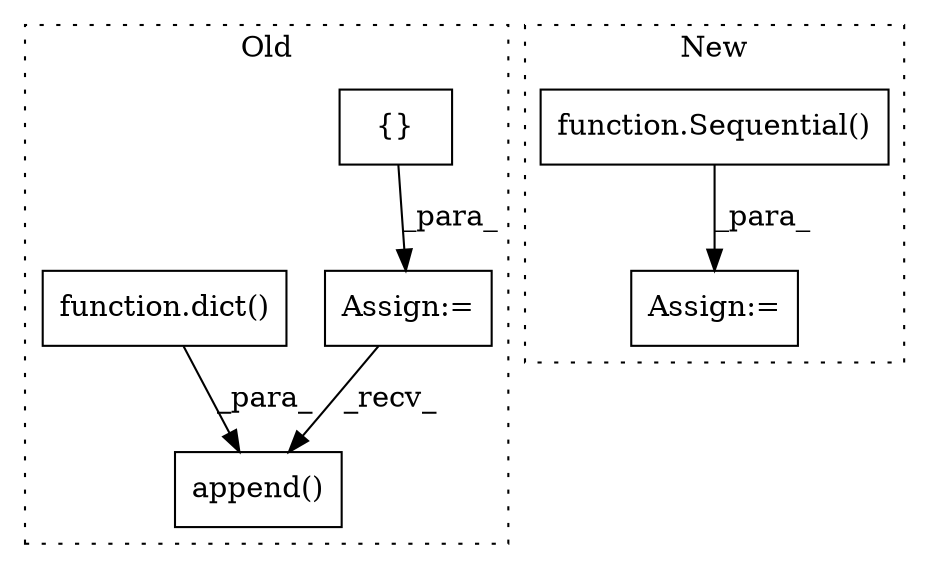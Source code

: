 digraph G {
subgraph cluster0 {
1 [label="{}" a="59" s="747,747" l="2,1" shape="box"];
3 [label="Assign:=" a="68" s="744" l="3" shape="box"];
4 [label="append()" a="75" s="1158,1246" l="30,1" shape="box"];
6 [label="function.dict()" a="75" s="1188" l="58" shape="box"];
label = "Old";
style="dotted";
}
subgraph cluster1 {
2 [label="function.Sequential()" a="75" s="1387,1399" l="11,5" shape="box"];
5 [label="Assign:=" a="68" s="1384" l="3" shape="box"];
label = "New";
style="dotted";
}
1 -> 3 [label="_para_"];
2 -> 5 [label="_para_"];
3 -> 4 [label="_recv_"];
6 -> 4 [label="_para_"];
}